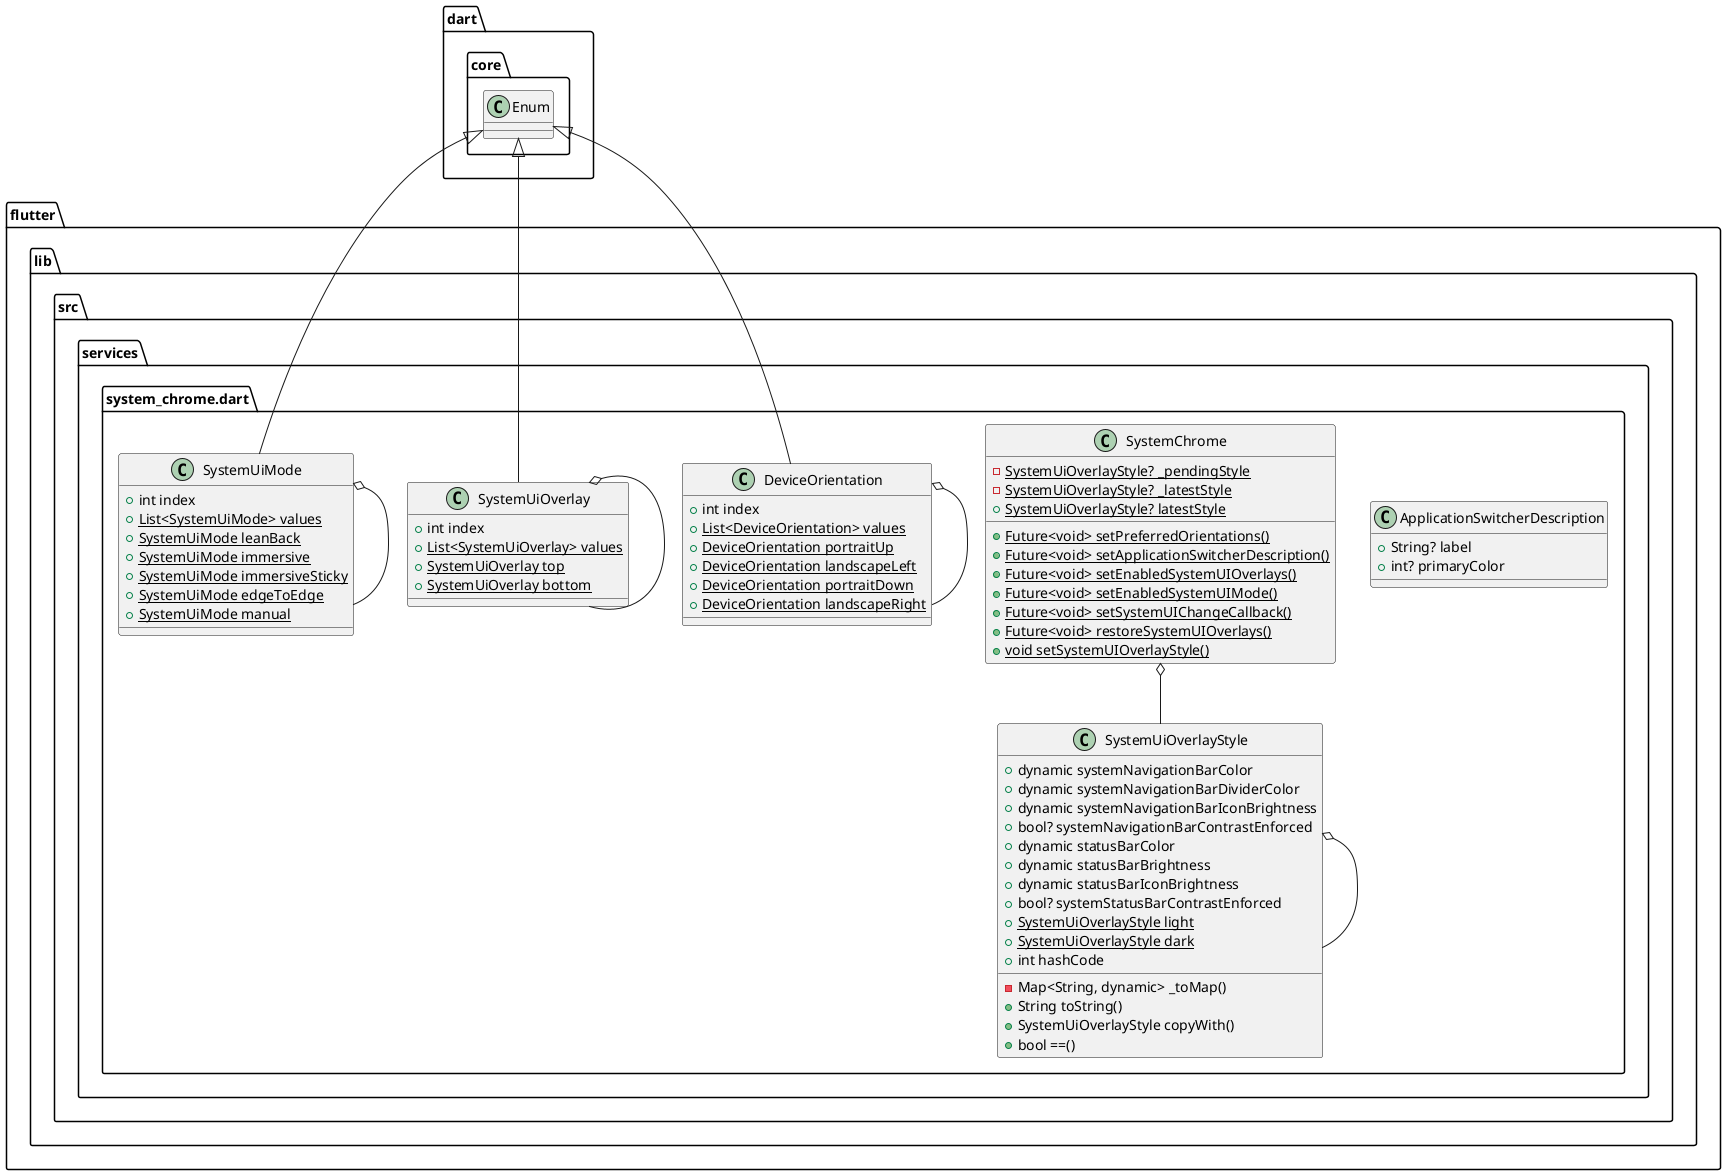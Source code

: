 @startuml
set namespaceSeparator ::

class "flutter::lib::src::services::system_chrome.dart::ApplicationSwitcherDescription" {
  +String? label
  +int? primaryColor
}

class "flutter::lib::src::services::system_chrome.dart::SystemUiOverlayStyle" {
  +dynamic systemNavigationBarColor
  +dynamic systemNavigationBarDividerColor
  +dynamic systemNavigationBarIconBrightness
  +bool? systemNavigationBarContrastEnforced
  +dynamic statusBarColor
  +dynamic statusBarBrightness
  +dynamic statusBarIconBrightness
  +bool? systemStatusBarContrastEnforced
  {static} +SystemUiOverlayStyle light
  {static} +SystemUiOverlayStyle dark
  +int hashCode
  -Map<String, dynamic> _toMap()
  +String toString()
  +SystemUiOverlayStyle copyWith()
  +bool ==()
}

"flutter::lib::src::services::system_chrome.dart::SystemUiOverlayStyle" o-- "flutter::lib::src::services::system_chrome.dart::SystemUiOverlayStyle"

class "flutter::lib::src::services::system_chrome.dart::SystemChrome" {
  {static} -SystemUiOverlayStyle? _pendingStyle
  {static} -SystemUiOverlayStyle? _latestStyle
  {static} +SystemUiOverlayStyle? latestStyle
  {static} +Future<void> setPreferredOrientations()
  {static} +Future<void> setApplicationSwitcherDescription()
  {static} +Future<void> setEnabledSystemUIOverlays()
  {static} +Future<void> setEnabledSystemUIMode()
  {static} +Future<void> setSystemUIChangeCallback()
  {static} +Future<void> restoreSystemUIOverlays()
  {static} +void setSystemUIOverlayStyle()
}

"flutter::lib::src::services::system_chrome.dart::SystemChrome" o-- "flutter::lib::src::services::system_chrome.dart::SystemUiOverlayStyle"

class "flutter::lib::src::services::system_chrome.dart::DeviceOrientation" {
  +int index
  {static} +List<DeviceOrientation> values
  {static} +DeviceOrientation portraitUp
  {static} +DeviceOrientation landscapeLeft
  {static} +DeviceOrientation portraitDown
  {static} +DeviceOrientation landscapeRight
}

"flutter::lib::src::services::system_chrome.dart::DeviceOrientation" o-- "flutter::lib::src::services::system_chrome.dart::DeviceOrientation"
"dart::core::Enum" <|-- "flutter::lib::src::services::system_chrome.dart::DeviceOrientation"

class "flutter::lib::src::services::system_chrome.dart::SystemUiOverlay" {
  +int index
  {static} +List<SystemUiOverlay> values
  {static} +SystemUiOverlay top
  {static} +SystemUiOverlay bottom
}

"flutter::lib::src::services::system_chrome.dart::SystemUiOverlay" o-- "flutter::lib::src::services::system_chrome.dart::SystemUiOverlay"
"dart::core::Enum" <|-- "flutter::lib::src::services::system_chrome.dart::SystemUiOverlay"

class "flutter::lib::src::services::system_chrome.dart::SystemUiMode" {
  +int index
  {static} +List<SystemUiMode> values
  {static} +SystemUiMode leanBack
  {static} +SystemUiMode immersive
  {static} +SystemUiMode immersiveSticky
  {static} +SystemUiMode edgeToEdge
  {static} +SystemUiMode manual
}

"flutter::lib::src::services::system_chrome.dart::SystemUiMode" o-- "flutter::lib::src::services::system_chrome.dart::SystemUiMode"
"dart::core::Enum" <|-- "flutter::lib::src::services::system_chrome.dart::SystemUiMode"


@enduml